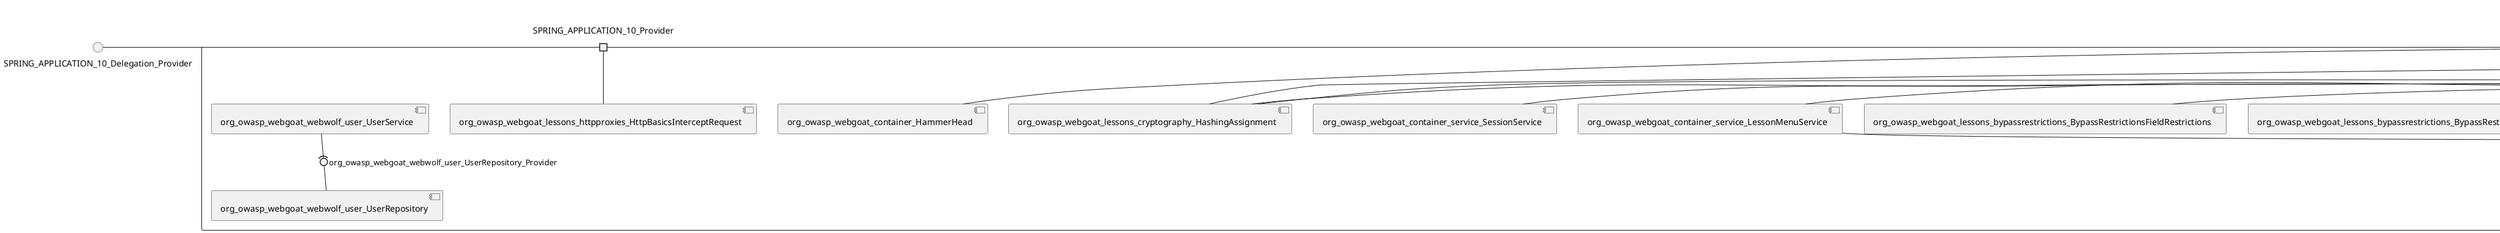 @startuml
skinparam fixCircleLabelOverlapping true
skinparam componentStyle uml2
() SPRING_APPLICATION_10_Delegation_Provider
() SPRING_APPLICATION_11_Delegation_Provider
() SPRING_APPLICATION_2_Delegation_Provider
() SPRING_APPLICATION_3_Delegation_Provider
() SPRING_APPLICATION_4_Delegation_Provider
() SPRING_APPLICATION_5_Delegation_Provider
() SPRING_APPLICATION_6_Delegation_Provider
() SPRING_APPLICATION_7_Delegation_Provider
() SPRING_APPLICATION_8_Delegation_Provider
() SPRING_APPLICATION_9_Delegation_Provider
() SPRING_APPLICATION_BypassRestrictions_FieldRestrictions_POST_Delegation_Provider
() SPRING_APPLICATION_BypassRestrictions_frontendValidation_POST_Delegation_Provider
() SPRING_APPLICATION_ChromeDevTools_dummy_POST_Delegation_Provider
() SPRING_APPLICATION_ChromeDevTools_network_POST_Delegation_Provider
() SPRING_APPLICATION_CrossSiteScriptingStored_stored_xss_POST_Delegation_Provider
() SPRING_APPLICATION_CrossSiteScriptingStored_stored_xss_follow_up_POST_Delegation_Provider
() SPRING_APPLICATION_CrossSiteScripting_attack1_POST_Delegation_Provider
() SPRING_APPLICATION_CrossSiteScripting_attack3_POST_Delegation_Provider
() SPRING_APPLICATION_CrossSiteScripting_attack4_POST_Delegation_Provider
() SPRING_APPLICATION_CrossSiteScripting_attack5a_GET_Delegation_Provider
() SPRING_APPLICATION_CrossSiteScripting_attack6a_POST_Delegation_Provider
() SPRING_APPLICATION_CrossSiteScripting_dom_follow_up_POST_Delegation_Provider
() SPRING_APPLICATION_CrossSiteScripting_phone_home_xss_POST_Delegation_Provider
() SPRING_APPLICATION_CrossSiteScripting_quiz_GET_POST_Delegation_Provider
() SPRING_APPLICATION_Delegation_Provider
() SPRING_APPLICATION_GET_10_Delegation_Provider
() SPRING_APPLICATION_GET_11_Delegation_Provider
() SPRING_APPLICATION_GET_12_Delegation_Provider
() SPRING_APPLICATION_GET_13_Delegation_Provider
() SPRING_APPLICATION_GET_14_Delegation_Provider
() SPRING_APPLICATION_GET_2_Delegation_Provider
() SPRING_APPLICATION_GET_3_Delegation_Provider
() SPRING_APPLICATION_GET_4_Delegation_Provider
() SPRING_APPLICATION_GET_5_Delegation_Provider
() SPRING_APPLICATION_GET_6_Delegation_Provider
() SPRING_APPLICATION_GET_7_Delegation_Provider
() SPRING_APPLICATION_GET_8_Delegation_Provider
() SPRING_APPLICATION_GET_9_Delegation_Provider
() SPRING_APPLICATION_GET_Delegation_Provider
() SPRING_APPLICATION_HtmlTampering_task_POST_Delegation_Provider
() SPRING_APPLICATION_HttpBasics_attack1_POST_Delegation_Provider
() SPRING_APPLICATION_HttpBasics_attack2_POST_Delegation_Provider
() SPRING_APPLICATION_IDOR_diff_attributes_POST_Delegation_Provider
() SPRING_APPLICATION_IDOR_login_POST_Delegation_Provider
() SPRING_APPLICATION_IDOR_profile_alt_path_POST_Delegation_Provider
() SPRING_APPLICATION_InsecureDeserialization_task_POST_Delegation_Provider
() SPRING_APPLICATION_InsecureLogin_Delegation_Provider
() SPRING_APPLICATION_JWT_decode_POST_Delegation_Provider
() SPRING_APPLICATION_JWT_jku_Delegation_Provider
() SPRING_APPLICATION_JWT_kid_Delegation_Provider
() SPRING_APPLICATION_JWT_quiz_GET_POST_Delegation_Provider
() SPRING_APPLICATION_JWT_refresh_Delegation_Provider
() SPRING_APPLICATION_JWT_secret_POST_Delegation_Provider
() SPRING_APPLICATION_JWT_votings_Delegation_Provider
() SPRING_APPLICATION_LogSpoofing_log_bleeding_POST_Delegation_Provider
() SPRING_APPLICATION_LogSpoofing_log_spoofing_POST_Delegation_Provider
() SPRING_APPLICATION_POST_10_Delegation_Provider
() SPRING_APPLICATION_POST_11_Delegation_Provider
() SPRING_APPLICATION_POST_12_Delegation_Provider
() SPRING_APPLICATION_POST_13_Delegation_Provider
() SPRING_APPLICATION_POST_14_Delegation_Provider
() SPRING_APPLICATION_POST_15_Delegation_Provider
() SPRING_APPLICATION_POST_16_Delegation_Provider
() SPRING_APPLICATION_POST_17_Delegation_Provider
() SPRING_APPLICATION_POST_18_Delegation_Provider
() SPRING_APPLICATION_POST_2_Delegation_Provider
() SPRING_APPLICATION_POST_3_Delegation_Provider
() SPRING_APPLICATION_POST_4_Delegation_Provider
() SPRING_APPLICATION_POST_5_Delegation_Provider
() SPRING_APPLICATION_POST_6_Delegation_Provider
() SPRING_APPLICATION_POST_7_Delegation_Provider
() SPRING_APPLICATION_POST_8_Delegation_Provider
() SPRING_APPLICATION_POST_9_Delegation_Provider
() SPRING_APPLICATION_POST_Delegation_Provider
() SPRING_APPLICATION_PUT_Delegation_Provider
() SPRING_APPLICATION_PasswordReset_ForgotPassword_create_password_reset_link_POST_Delegation_Provider
() SPRING_APPLICATION_PasswordReset_SecurityQuestions_POST_Delegation_Provider
() SPRING_APPLICATION_PasswordReset_reset_Delegation_Provider
() SPRING_APPLICATION_PasswordReset_simple_mail_reset_POST_Delegation_Provider
() SPRING_APPLICATION_PathTraversal_profile_picture_GET_Delegation_Provider
() SPRING_APPLICATION_PathTraversal_profile_picture_fix_GET_Delegation_Provider
() SPRING_APPLICATION_PathTraversal_profile_upload_POST_Delegation_Provider
() SPRING_APPLICATION_PathTraversal_profile_upload_fix_POST_Delegation_Provider
() SPRING_APPLICATION_PathTraversal_profile_upload_remove_user_input_POST_Delegation_Provider
() SPRING_APPLICATION_PathTraversal_random_POST_Delegation_Provider
() SPRING_APPLICATION_PathTraversal_random_picture_GET_Delegation_Provider
() SPRING_APPLICATION_PathTraversal_zip_slip_Delegation_Provider
() SPRING_APPLICATION_SSRF_task1_POST_Delegation_Provider
() SPRING_APPLICATION_SSRF_task2_POST_Delegation_Provider
() SPRING_APPLICATION_SecurePasswords_assignment_POST_Delegation_Provider
() SPRING_APPLICATION_SqlInjectionAdvanced_attack6a_POST_Delegation_Provider
() SPRING_APPLICATION_SqlInjectionAdvanced_attack6b_POST_Delegation_Provider
() SPRING_APPLICATION_SqlInjectionAdvanced_challenge_Login_POST_Delegation_Provider
() SPRING_APPLICATION_SqlInjectionAdvanced_challenge_PUT_Delegation_Provider
() SPRING_APPLICATION_SqlInjectionAdvanced_quiz_GET_POST_Delegation_Provider
() SPRING_APPLICATION_SqlInjectionMitigations_attack10a_POST_Delegation_Provider
() SPRING_APPLICATION_SqlInjectionMitigations_attack10b_POST_Delegation_Provider
() SPRING_APPLICATION_SqlInjectionMitigations_attack12a_POST_Delegation_Provider
() SPRING_APPLICATION_SqlInjectionMitigations_servers_GET_Delegation_Provider
() SPRING_APPLICATION_SqlInjection_assignment5a_POST_Delegation_Provider
() SPRING_APPLICATION_SqlInjection_assignment5b_POST_Delegation_Provider
() SPRING_APPLICATION_SqlInjection_attack10_POST_Delegation_Provider
() SPRING_APPLICATION_SqlInjection_attack2_POST_Delegation_Provider
() SPRING_APPLICATION_SqlInjection_attack3_POST_Delegation_Provider
() SPRING_APPLICATION_SqlInjection_attack4_POST_Delegation_Provider
() SPRING_APPLICATION_SqlInjection_attack5_POST_Delegation_Provider
() SPRING_APPLICATION_SqlInjection_attack8_POST_Delegation_Provider
() SPRING_APPLICATION_SqlInjection_attack9_POST_Delegation_Provider
() SPRING_APPLICATION_SqlOnlyInputValidationOnKeywords_attack_POST_Delegation_Provider
() SPRING_APPLICATION_SqlOnlyInputValidation_attack_POST_Delegation_Provider
() SPRING_APPLICATION_VulnerableComponents_attack1_POST_Delegation_Provider
() SPRING_APPLICATION_WebWolf_GET_Delegation_Provider
() SPRING_APPLICATION_WebWolf_landing_Delegation_Provider
() SPRING_APPLICATION_WebWolf_mail_Delegation_Provider
() SPRING_APPLICATION_challenge_1_POST_Delegation_Provider
() SPRING_APPLICATION_challenge_5_POST_Delegation_Provider
() SPRING_APPLICATION_challenge_7_Delegation_Provider
() SPRING_APPLICATION_challenge_8_Delegation_Provider
() SPRING_APPLICATION_challenge_logo_Delegation_Provider
() SPRING_APPLICATION_cia_quiz_GET_POST_Delegation_Provider
() SPRING_APPLICATION_clientSideFiltering_attack1_POST_Delegation_Provider
() SPRING_APPLICATION_clientSideFiltering_challenge_store_coupons_GET_Delegation_Provider
() SPRING_APPLICATION_clientSideFiltering_getItForFree_POST_Delegation_Provider
() SPRING_APPLICATION_clientSideFiltering_salaries_GET_Delegation_Provider
() SPRING_APPLICATION_crypto_encoding_basic_auth_POST_Delegation_Provider
() SPRING_APPLICATION_crypto_encoding_xor_POST_Delegation_Provider
() SPRING_APPLICATION_crypto_hashing_POST_Delegation_Provider
() SPRING_APPLICATION_crypto_secure_defaults_POST_Delegation_Provider
() SPRING_APPLICATION_crypto_signing_verify_POST_Delegation_Provider
() SPRING_APPLICATION_csrf_feedback_message_POST_Delegation_Provider
() SPRING_APPLICATION_csrf_review_POST_Delegation_Provider
() SPRING_APPLICATION_files_GET_Delegation_Provider
() SPRING_APPLICATION_fileupload_POST_Delegation_Provider
() SPRING_APPLICATION_jwt_Delegation_Provider
() SPRING_APPLICATION_landing_Delegation_Provider
() SPRING_APPLICATION_lesson_template_Delegation_Provider
() SPRING_APPLICATION_login_oauth_mvc_GET_Delegation_Provider
() SPRING_APPLICATION_mail_DELETE_GET_POST_Delegation_Provider
() SPRING_APPLICATION_register_mvc_POST_Delegation_Provider
() SPRING_APPLICATION_registration_GET_Delegation_Provider
() SPRING_APPLICATION_requests_GET_Delegation_Provider
() SPRING_APPLICATION_scoreboard_data_GET_Delegation_Provider
() SPRING_APPLICATION_server_directory_GET_Delegation_Provider
() SPRING_APPLICATION_service_debug_labels_mvc_Delegation_Provider
() SPRING_APPLICATION_service_lessonoverview_mvc_GET_Delegation_Provider
() SPRING_APPLICATION_xxe_comments_GET_Delegation_Provider
rectangle System {
[org_owasp_webgoat_container_HammerHead] [[webgoat-webgoat.repository#_Jfi4UtxWEe-5u4FQ7H91Ow]]
[org_owasp_webgoat_container_WebWolfRedirect] [[webgoat-webgoat.repository#_Jfi4UtxWEe-5u4FQ7H91Ow]]
[org_owasp_webgoat_container_controller_StartLesson] [[webgoat-webgoat.repository#_Jfi4UtxWEe-5u4FQ7H91Ow]]
[org_owasp_webgoat_container_controller_Welcome] [[webgoat-webgoat.repository#_Jfi4UtxWEe-5u4FQ7H91Ow]]
[org_owasp_webgoat_container_i18n_PluginMessages_Provider] [[webgoat-webgoat.repository#_Jfi4UtxWEe-5u4FQ7H91Ow]]
[org_owasp_webgoat_container_report_ReportCardController] [[webgoat-webgoat.repository#_Jfi4UtxWEe-5u4FQ7H91Ow]]
[org_owasp_webgoat_container_service_EnvironmentService] [[webgoat-webgoat.repository#_Jfi4UtxWEe-5u4FQ7H91Ow]]
[org_owasp_webgoat_container_service_HintService] [[webgoat-webgoat.repository#_Jfi4UtxWEe-5u4FQ7H91Ow]]
[org_owasp_webgoat_container_service_LabelDebugService] [[webgoat-webgoat.repository#_Jfi4UtxWEe-5u4FQ7H91Ow]]
[org_owasp_webgoat_container_service_LabelService] [[webgoat-webgoat.repository#_Jfi4UtxWEe-5u4FQ7H91Ow]]
[org_owasp_webgoat_container_service_LessonInfoService] [[webgoat-webgoat.repository#_Jfi4UtxWEe-5u4FQ7H91Ow]]
[org_owasp_webgoat_container_service_LessonMenuService] [[webgoat-webgoat.repository#_Jfi4UtxWEe-5u4FQ7H91Ow]]
[org_owasp_webgoat_container_service_LessonProgressService] [[webgoat-webgoat.repository#_Jfi4UtxWEe-5u4FQ7H91Ow]]
[org_owasp_webgoat_container_service_RestartLessonService] [[webgoat-webgoat.repository#_Jfi4UtxWEe-5u4FQ7H91Ow]]
[org_owasp_webgoat_container_service_SessionService] [[webgoat-webgoat.repository#_Jfi4UtxWEe-5u4FQ7H91Ow]]
[org_owasp_webgoat_container_session_LessonSession_Provider] [[webgoat-webgoat.repository#_Jfi4UtxWEe-5u4FQ7H91Ow]]
[org_owasp_webgoat_container_users_RegistrationController] [[webgoat-webgoat.repository#_Jfi4UtxWEe-5u4FQ7H91Ow]]
[org_owasp_webgoat_container_users_Scoreboard] [[webgoat-webgoat.repository#_Jfi4UtxWEe-5u4FQ7H91Ow]]
[org_owasp_webgoat_container_users_UserProgressRepository] [[webgoat-webgoat.repository#_Jfi4UtxWEe-5u4FQ7H91Ow]]
[org_owasp_webgoat_container_users_UserRepository] [[webgoat-webgoat.repository#_Jfi4UtxWEe-5u4FQ7H91Ow]]
[org_owasp_webgoat_container_users_UserService] [[webgoat-webgoat.repository#_Jfi4UtxWEe-5u4FQ7H91Ow]]
[org_owasp_webgoat_lessons_authbypass_VerifyAccount] [[webgoat-webgoat.repository#_Jfi4UtxWEe-5u4FQ7H91Ow]]
[org_owasp_webgoat_lessons_bypassrestrictions_BypassRestrictionsFieldRestrictions] [[webgoat-webgoat.repository#_Jfi4UtxWEe-5u4FQ7H91Ow]]
[org_owasp_webgoat_lessons_bypassrestrictions_BypassRestrictionsFrontendValidation] [[webgoat-webgoat.repository#_Jfi4UtxWEe-5u4FQ7H91Ow]]
[org_owasp_webgoat_lessons_challenges_FlagController] [[webgoat-webgoat.repository#_Jfi4UtxWEe-5u4FQ7H91Ow]]
[org_owasp_webgoat_lessons_challenges_challenge1_Assignment1] [[webgoat-webgoat.repository#_Jfi4UtxWEe-5u4FQ7H91Ow]]
[org_owasp_webgoat_lessons_challenges_challenge1_ImageServlet] [[webgoat-webgoat.repository#_Jfi4UtxWEe-5u4FQ7H91Ow]]
[org_owasp_webgoat_lessons_challenges_challenge5_Assignment5] [[webgoat-webgoat.repository#_Jfi4UtxWEe-5u4FQ7H91Ow]]
[org_owasp_webgoat_lessons_challenges_challenge7_Assignment7] [[webgoat-webgoat.repository#_Jfi4UtxWEe-5u4FQ7H91Ow]]
[org_owasp_webgoat_lessons_challenges_challenge8_Assignment8] [[webgoat-webgoat.repository#_Jfi4UtxWEe-5u4FQ7H91Ow]]
[org_owasp_webgoat_lessons_chromedevtools_NetworkDummy] [[webgoat-webgoat.repository#_Jfi4UtxWEe-5u4FQ7H91Ow]]
[org_owasp_webgoat_lessons_chromedevtools_NetworkLesson] [[webgoat-webgoat.repository#_Jfi4UtxWEe-5u4FQ7H91Ow]]
[org_owasp_webgoat_lessons_cia_CIAQuiz] [[webgoat-webgoat.repository#_Jfi4UtxWEe-5u4FQ7H91Ow]]
[org_owasp_webgoat_lessons_clientsidefiltering_ClientSideFilteringAssignment] [[webgoat-webgoat.repository#_Jfi4UtxWEe-5u4FQ7H91Ow]]
[org_owasp_webgoat_lessons_clientsidefiltering_ClientSideFilteringFreeAssignment] [[webgoat-webgoat.repository#_Jfi4UtxWEe-5u4FQ7H91Ow]]
[org_owasp_webgoat_lessons_clientsidefiltering_Salaries] [[webgoat-webgoat.repository#_Jfi4UtxWEe-5u4FQ7H91Ow]]
[org_owasp_webgoat_lessons_clientsidefiltering_ShopEndpoint] [[webgoat-webgoat.repository#_Jfi4UtxWEe-5u4FQ7H91Ow]]
[org_owasp_webgoat_lessons_cryptography_EncodingAssignment] [[webgoat-webgoat.repository#_Jfi4UtxWEe-5u4FQ7H91Ow]]
[org_owasp_webgoat_lessons_cryptography_HashingAssignment] [[webgoat-webgoat.repository#_Jfi4UtxWEe-5u4FQ7H91Ow]]
[org_owasp_webgoat_lessons_cryptography_SecureDefaultsAssignment] [[webgoat-webgoat.repository#_Jfi4UtxWEe-5u4FQ7H91Ow]]
[org_owasp_webgoat_lessons_cryptography_SigningAssignment] [[webgoat-webgoat.repository#_Jfi4UtxWEe-5u4FQ7H91Ow]]
[org_owasp_webgoat_lessons_cryptography_XOREncodingAssignment] [[webgoat-webgoat.repository#_Jfi4UtxWEe-5u4FQ7H91Ow]]
[org_owasp_webgoat_lessons_csrf_CSRFConfirmFlag1] [[webgoat-webgoat.repository#_Jfi4UtxWEe-5u4FQ7H91Ow]]
[org_owasp_webgoat_lessons_csrf_CSRFFeedback] [[webgoat-webgoat.repository#_Jfi4UtxWEe-5u4FQ7H91Ow]]
[org_owasp_webgoat_lessons_csrf_CSRFGetFlag] [[webgoat-webgoat.repository#_Jfi4UtxWEe-5u4FQ7H91Ow]]
[org_owasp_webgoat_lessons_csrf_CSRFLogin] [[webgoat-webgoat.repository#_Jfi4UtxWEe-5u4FQ7H91Ow]]
[org_owasp_webgoat_lessons_csrf_ForgedReviews] [[webgoat-webgoat.repository#_Jfi4UtxWEe-5u4FQ7H91Ow]]
[org_owasp_webgoat_lessons_deserialization_InsecureDeserializationTask] [[webgoat-webgoat.repository#_Jfi4UtxWEe-5u4FQ7H91Ow]]
[org_owasp_webgoat_lessons_hijacksession_HijackSessionAssignment] [[webgoat-webgoat.repository#_Jfi4UtxWEe-5u4FQ7H91Ow]]
[org_owasp_webgoat_lessons_htmltampering_HtmlTamperingTask] [[webgoat-webgoat.repository#_Jfi4UtxWEe-5u4FQ7H91Ow]]
[org_owasp_webgoat_lessons_httpbasics_HttpBasicsLesson] [[webgoat-webgoat.repository#_Jfi4UtxWEe-5u4FQ7H91Ow]]
[org_owasp_webgoat_lessons_httpbasics_HttpBasicsQuiz] [[webgoat-webgoat.repository#_Jfi4UtxWEe-5u4FQ7H91Ow]]
[org_owasp_webgoat_lessons_httpproxies_HttpBasicsInterceptRequest] [[webgoat-webgoat.repository#_Jfi4UtxWEe-5u4FQ7H91Ow]]
[org_owasp_webgoat_lessons_idor_IDORDiffAttributes] [[webgoat-webgoat.repository#_Jfi4UtxWEe-5u4FQ7H91Ow]]
[org_owasp_webgoat_lessons_idor_IDOREditOtherProfile] [[webgoat-webgoat.repository#_Jfi4UtxWEe-5u4FQ7H91Ow]]
[org_owasp_webgoat_lessons_idor_IDORLogin] [[webgoat-webgoat.repository#_Jfi4UtxWEe-5u4FQ7H91Ow]]
[org_owasp_webgoat_lessons_idor_IDORViewOtherProfile] [[webgoat-webgoat.repository#_Jfi4UtxWEe-5u4FQ7H91Ow]]
[org_owasp_webgoat_lessons_idor_IDORViewOwnProfile] [[webgoat-webgoat.repository#_Jfi4UtxWEe-5u4FQ7H91Ow]]
[org_owasp_webgoat_lessons_idor_IDORViewOwnProfileAltUrl] [[webgoat-webgoat.repository#_Jfi4UtxWEe-5u4FQ7H91Ow]]
[org_owasp_webgoat_lessons_insecurelogin_InsecureLoginTask] [[webgoat-webgoat.repository#_Jfi4UtxWEe-5u4FQ7H91Ow]]
[org_owasp_webgoat_lessons_jwt_JWTDecodeEndpoint] [[webgoat-webgoat.repository#_Jfi4UtxWEe-5u4FQ7H91Ow]]
[org_owasp_webgoat_lessons_jwt_JWTQuiz] [[webgoat-webgoat.repository#_Jfi4UtxWEe-5u4FQ7H91Ow]]
[org_owasp_webgoat_lessons_jwt_JWTRefreshEndpoint] [[webgoat-webgoat.repository#_Jfi4UtxWEe-5u4FQ7H91Ow]]
[org_owasp_webgoat_lessons_jwt_JWTSecretKeyEndpoint] [[webgoat-webgoat.repository#_Jfi4UtxWEe-5u4FQ7H91Ow]]
[org_owasp_webgoat_lessons_jwt_JWTVotesEndpoint] [[webgoat-webgoat.repository#_Jfi4UtxWEe-5u4FQ7H91Ow]]
[org_owasp_webgoat_lessons_jwt_claimmisuse_JWTHeaderJKUEndpoint] [[webgoat-webgoat.repository#_Jfi4UtxWEe-5u4FQ7H91Ow]]
[org_owasp_webgoat_lessons_jwt_claimmisuse_JWTHeaderKIDEndpoint] [[webgoat-webgoat.repository#_Jfi4UtxWEe-5u4FQ7H91Ow]]
[org_owasp_webgoat_lessons_lessontemplate_SampleAttack] [[webgoat-webgoat.repository#_Jfi4UtxWEe-5u4FQ7H91Ow]]
[org_owasp_webgoat_lessons_logging_LogBleedingTask] [[webgoat-webgoat.repository#_Jfi4UtxWEe-5u4FQ7H91Ow]]
[org_owasp_webgoat_lessons_logging_LogSpoofingTask] [[webgoat-webgoat.repository#_Jfi4UtxWEe-5u4FQ7H91Ow]]
[org_owasp_webgoat_lessons_missingac_MissingFunctionACHiddenMenus] [[webgoat-webgoat.repository#_Jfi4UtxWEe-5u4FQ7H91Ow]]
[org_owasp_webgoat_lessons_missingac_MissingFunctionACUsers] [[webgoat-webgoat.repository#_Jfi4UtxWEe-5u4FQ7H91Ow]]
[org_owasp_webgoat_lessons_missingac_MissingFunctionACYourHash] [[webgoat-webgoat.repository#_Jfi4UtxWEe-5u4FQ7H91Ow]]
[org_owasp_webgoat_lessons_missingac_MissingFunctionACYourHashAdmin] [[webgoat-webgoat.repository#_Jfi4UtxWEe-5u4FQ7H91Ow]]
[org_owasp_webgoat_lessons_passwordreset_QuestionsAssignment] [[webgoat-webgoat.repository#_Jfi4UtxWEe-5u4FQ7H91Ow]]
[org_owasp_webgoat_lessons_passwordreset_ResetLinkAssignment] [[webgoat-webgoat.repository#_Jfi4UtxWEe-5u4FQ7H91Ow]]
[org_owasp_webgoat_lessons_passwordreset_ResetLinkAssignmentForgotPassword] [[webgoat-webgoat.repository#_Jfi4UtxWEe-5u4FQ7H91Ow]]
[org_owasp_webgoat_lessons_passwordreset_SecurityQuestionAssignment] [[webgoat-webgoat.repository#_Jfi4UtxWEe-5u4FQ7H91Ow]]
[org_owasp_webgoat_lessons_passwordreset_SimpleMailAssignment] [[webgoat-webgoat.repository#_Jfi4UtxWEe-5u4FQ7H91Ow]]
[org_owasp_webgoat_lessons_pathtraversal_ProfileUpload] [[webgoat-webgoat.repository#_Jfi4UtxWEe-5u4FQ7H91Ow]]
[org_owasp_webgoat_lessons_pathtraversal_ProfileUploadFix] [[webgoat-webgoat.repository#_Jfi4UtxWEe-5u4FQ7H91Ow]]
[org_owasp_webgoat_lessons_pathtraversal_ProfileUploadRemoveUserInput] [[webgoat-webgoat.repository#_Jfi4UtxWEe-5u4FQ7H91Ow]]
[org_owasp_webgoat_lessons_pathtraversal_ProfileUploadRetrieval] [[webgoat-webgoat.repository#_Jfi4UtxWEe-5u4FQ7H91Ow]]
[org_owasp_webgoat_lessons_pathtraversal_ProfileZipSlip] [[webgoat-webgoat.repository#_Jfi4UtxWEe-5u4FQ7H91Ow]]
[org_owasp_webgoat_lessons_securepasswords_SecurePasswordsAssignment] [[webgoat-webgoat.repository#_Jfi4UtxWEe-5u4FQ7H91Ow]]
[org_owasp_webgoat_lessons_spoofcookie_SpoofCookieAssignment] [[webgoat-webgoat.repository#_Jfi4UtxWEe-5u4FQ7H91Ow]]
[org_owasp_webgoat_lessons_sqlinjection_advanced_SqlInjectionChallenge] [[webgoat-webgoat.repository#_Jfi4UtxWEe-5u4FQ7H91Ow]]
[org_owasp_webgoat_lessons_sqlinjection_advanced_SqlInjectionChallengeLogin] [[webgoat-webgoat.repository#_Jfi4UtxWEe-5u4FQ7H91Ow]]
[org_owasp_webgoat_lessons_sqlinjection_advanced_SqlInjectionLesson6a] [[webgoat-webgoat.repository#_Jfi4UtxWEe-5u4FQ7H91Ow]]
[org_owasp_webgoat_lessons_sqlinjection_advanced_SqlInjectionLesson6b] [[webgoat-webgoat.repository#_Jfi4UtxWEe-5u4FQ7H91Ow]]
[org_owasp_webgoat_lessons_sqlinjection_advanced_SqlInjectionQuiz] [[webgoat-webgoat.repository#_Jfi4UtxWEe-5u4FQ7H91Ow]]
[org_owasp_webgoat_lessons_sqlinjection_introduction_SqlInjectionLesson10] [[webgoat-webgoat.repository#_Jfi4UtxWEe-5u4FQ7H91Ow]]
[org_owasp_webgoat_lessons_sqlinjection_introduction_SqlInjectionLesson2] [[webgoat-webgoat.repository#_Jfi4UtxWEe-5u4FQ7H91Ow]]
[org_owasp_webgoat_lessons_sqlinjection_introduction_SqlInjectionLesson3] [[webgoat-webgoat.repository#_Jfi4UtxWEe-5u4FQ7H91Ow]]
[org_owasp_webgoat_lessons_sqlinjection_introduction_SqlInjectionLesson4] [[webgoat-webgoat.repository#_Jfi4UtxWEe-5u4FQ7H91Ow]]
[org_owasp_webgoat_lessons_sqlinjection_introduction_SqlInjectionLesson5] [[webgoat-webgoat.repository#_Jfi4UtxWEe-5u4FQ7H91Ow]]
[org_owasp_webgoat_lessons_sqlinjection_introduction_SqlInjectionLesson5a] [[webgoat-webgoat.repository#_Jfi4UtxWEe-5u4FQ7H91Ow]]
[org_owasp_webgoat_lessons_sqlinjection_introduction_SqlInjectionLesson5b] [[webgoat-webgoat.repository#_Jfi4UtxWEe-5u4FQ7H91Ow]]
[org_owasp_webgoat_lessons_sqlinjection_introduction_SqlInjectionLesson8] [[webgoat-webgoat.repository#_Jfi4UtxWEe-5u4FQ7H91Ow]]
[org_owasp_webgoat_lessons_sqlinjection_introduction_SqlInjectionLesson9] [[webgoat-webgoat.repository#_Jfi4UtxWEe-5u4FQ7H91Ow]]
[org_owasp_webgoat_lessons_sqlinjection_mitigation_Servers] [[webgoat-webgoat.repository#_Jfi4UtxWEe-5u4FQ7H91Ow]]
[org_owasp_webgoat_lessons_sqlinjection_mitigation_SqlInjectionLesson10a] [[webgoat-webgoat.repository#_Jfi4UtxWEe-5u4FQ7H91Ow]]
[org_owasp_webgoat_lessons_sqlinjection_mitigation_SqlInjectionLesson10b] [[webgoat-webgoat.repository#_Jfi4UtxWEe-5u4FQ7H91Ow]]
[org_owasp_webgoat_lessons_sqlinjection_mitigation_SqlInjectionLesson13] [[webgoat-webgoat.repository#_Jfi4UtxWEe-5u4FQ7H91Ow]]
[org_owasp_webgoat_lessons_sqlinjection_mitigation_SqlOnlyInputValidation] [[webgoat-webgoat.repository#_Jfi4UtxWEe-5u4FQ7H91Ow]]
[org_owasp_webgoat_lessons_sqlinjection_mitigation_SqlOnlyInputValidationOnKeywords] [[webgoat-webgoat.repository#_Jfi4UtxWEe-5u4FQ7H91Ow]]
[org_owasp_webgoat_lessons_ssrf_SSRFTask1] [[webgoat-webgoat.repository#_Jfi4UtxWEe-5u4FQ7H91Ow]]
[org_owasp_webgoat_lessons_ssrf_SSRFTask2] [[webgoat-webgoat.repository#_Jfi4UtxWEe-5u4FQ7H91Ow]]
[org_owasp_webgoat_lessons_vulnerablecomponents_VulnerableComponentsLesson] [[webgoat-webgoat.repository#_Jfi4UtxWEe-5u4FQ7H91Ow]]
[org_owasp_webgoat_lessons_webwolfintroduction_LandingAssignment] [[webgoat-webgoat.repository#_Jfi4UtxWEe-5u4FQ7H91Ow]]
[org_owasp_webgoat_lessons_webwolfintroduction_MailAssignment] [[webgoat-webgoat.repository#_Jfi4UtxWEe-5u4FQ7H91Ow]]
[org_owasp_webgoat_lessons_xss_CrossSiteScriptingLesson1] [[webgoat-webgoat.repository#_Jfi4UtxWEe-5u4FQ7H91Ow]]
[org_owasp_webgoat_lessons_xss_CrossSiteScriptingLesson5a] [[webgoat-webgoat.repository#_Jfi4UtxWEe-5u4FQ7H91Ow]]
[org_owasp_webgoat_lessons_xss_CrossSiteScriptingLesson6a] [[webgoat-webgoat.repository#_Jfi4UtxWEe-5u4FQ7H91Ow]]
[org_owasp_webgoat_lessons_xss_CrossSiteScriptingQuiz] [[webgoat-webgoat.repository#_Jfi4UtxWEe-5u4FQ7H91Ow]]
[org_owasp_webgoat_lessons_xss_DOMCrossSiteScripting] [[webgoat-webgoat.repository#_Jfi4UtxWEe-5u4FQ7H91Ow]]
[org_owasp_webgoat_lessons_xss_DOMCrossSiteScriptingVerifier] [[webgoat-webgoat.repository#_Jfi4UtxWEe-5u4FQ7H91Ow]]
[org_owasp_webgoat_lessons_xss_mitigation_CrossSiteScriptingLesson3] [[webgoat-webgoat.repository#_Jfi4UtxWEe-5u4FQ7H91Ow]]
[org_owasp_webgoat_lessons_xss_mitigation_CrossSiteScriptingLesson4] [[webgoat-webgoat.repository#_Jfi4UtxWEe-5u4FQ7H91Ow]]
[org_owasp_webgoat_lessons_xss_stored_StoredCrossSiteScriptingVerifier] [[webgoat-webgoat.repository#_Jfi4UtxWEe-5u4FQ7H91Ow]]
[org_owasp_webgoat_lessons_xss_stored_StoredXssComments] [[webgoat-webgoat.repository#_Jfi4UtxWEe-5u4FQ7H91Ow]]
[org_owasp_webgoat_lessons_xxe_BlindSendFileAssignment] [[webgoat-webgoat.repository#_Jfi4UtxWEe-5u4FQ7H91Ow]]
[org_owasp_webgoat_lessons_xxe_CommentsEndpoint] [[webgoat-webgoat.repository#_Jfi4UtxWEe-5u4FQ7H91Ow]]
[org_owasp_webgoat_lessons_xxe_ContentTypeAssignment] [[webgoat-webgoat.repository#_Jfi4UtxWEe-5u4FQ7H91Ow]]
[org_owasp_webgoat_lessons_xxe_SimpleXXE] [[webgoat-webgoat.repository#_Jfi4UtxWEe-5u4FQ7H91Ow]]
[org_owasp_webgoat_webwolf_FileServer] [[webgoat-webgoat.repository#_Jfi4UtxWEe-5u4FQ7H91Ow]]
[org_owasp_webgoat_webwolf_jwt_JWTController] [[webgoat-webgoat.repository#_Jfi4UtxWEe-5u4FQ7H91Ow]]
[org_owasp_webgoat_webwolf_mailbox_MailboxController] [[webgoat-webgoat.repository#_Jfi4UtxWEe-5u4FQ7H91Ow]]
[org_owasp_webgoat_webwolf_mailbox_MailboxRepository] [[webgoat-webgoat.repository#_Jfi4UtxWEe-5u4FQ7H91Ow]]
[org_owasp_webgoat_webwolf_requests_LandingPage] [[webgoat-webgoat.repository#_Jfi4UtxWEe-5u4FQ7H91Ow]]
[org_owasp_webgoat_webwolf_requests_Requests] [[webgoat-webgoat.repository#_Jfi4UtxWEe-5u4FQ7H91Ow]]
[org_owasp_webgoat_webwolf_user_UserRepository] [[webgoat-webgoat.repository#_Jfi4UtxWEe-5u4FQ7H91Ow]]
[org_owasp_webgoat_webwolf_user_UserService] [[webgoat-webgoat.repository#_Jfi4UtxWEe-5u4FQ7H91Ow]]
port SPRING_APPLICATION_10_Provider
SPRING_APPLICATION_10_Delegation_Provider - SPRING_APPLICATION_10_Provider
SPRING_APPLICATION_10_Provider - [org_owasp_webgoat_lessons_httpproxies_HttpBasicsInterceptRequest]
port SPRING_APPLICATION_11_Provider
SPRING_APPLICATION_11_Delegation_Provider - SPRING_APPLICATION_11_Provider
SPRING_APPLICATION_11_Provider - [org_owasp_webgoat_container_HammerHead]
port SPRING_APPLICATION_2_Provider
SPRING_APPLICATION_2_Delegation_Provider - SPRING_APPLICATION_2_Provider
SPRING_APPLICATION_2_Provider - [org_owasp_webgoat_lessons_cryptography_HashingAssignment]
port SPRING_APPLICATION_3_Provider
SPRING_APPLICATION_3_Delegation_Provider - SPRING_APPLICATION_3_Provider
SPRING_APPLICATION_3_Provider - [org_owasp_webgoat_lessons_cryptography_HashingAssignment]
port SPRING_APPLICATION_4_Provider
SPRING_APPLICATION_4_Delegation_Provider - SPRING_APPLICATION_4_Provider
SPRING_APPLICATION_4_Provider - [org_owasp_webgoat_container_service_SessionService]
port SPRING_APPLICATION_5_Provider
SPRING_APPLICATION_5_Delegation_Provider - SPRING_APPLICATION_5_Provider
SPRING_APPLICATION_5_Provider - [org_owasp_webgoat_lessons_cryptography_SigningAssignment]
port SPRING_APPLICATION_6_Provider
SPRING_APPLICATION_6_Delegation_Provider - SPRING_APPLICATION_6_Provider
SPRING_APPLICATION_6_Provider - [org_owasp_webgoat_lessons_jwt_JWTSecretKeyEndpoint]
port SPRING_APPLICATION_7_Provider
SPRING_APPLICATION_7_Delegation_Provider - SPRING_APPLICATION_7_Provider
SPRING_APPLICATION_7_Provider - [org_owasp_webgoat_container_service_LessonMenuService]
port SPRING_APPLICATION_8_Provider
SPRING_APPLICATION_8_Delegation_Provider - SPRING_APPLICATION_8_Provider
SPRING_APPLICATION_8_Provider - [org_owasp_webgoat_container_service_LabelDebugService]
port SPRING_APPLICATION_9_Provider
SPRING_APPLICATION_9_Delegation_Provider - SPRING_APPLICATION_9_Provider
SPRING_APPLICATION_9_Provider - [org_owasp_webgoat_webwolf_FileServer]
port SPRING_APPLICATION_BypassRestrictions_FieldRestrictions_POST_Provider
SPRING_APPLICATION_BypassRestrictions_FieldRestrictions_POST_Delegation_Provider - SPRING_APPLICATION_BypassRestrictions_FieldRestrictions_POST_Provider
SPRING_APPLICATION_BypassRestrictions_FieldRestrictions_POST_Provider - [org_owasp_webgoat_lessons_bypassrestrictions_BypassRestrictionsFieldRestrictions]
port SPRING_APPLICATION_BypassRestrictions_frontendValidation_POST_Provider
SPRING_APPLICATION_BypassRestrictions_frontendValidation_POST_Delegation_Provider - SPRING_APPLICATION_BypassRestrictions_frontendValidation_POST_Provider
SPRING_APPLICATION_BypassRestrictions_frontendValidation_POST_Provider - [org_owasp_webgoat_lessons_bypassrestrictions_BypassRestrictionsFrontendValidation]
port SPRING_APPLICATION_ChromeDevTools_dummy_POST_Provider
SPRING_APPLICATION_ChromeDevTools_dummy_POST_Delegation_Provider - SPRING_APPLICATION_ChromeDevTools_dummy_POST_Provider
SPRING_APPLICATION_ChromeDevTools_dummy_POST_Provider - [org_owasp_webgoat_lessons_chromedevtools_NetworkDummy]
port SPRING_APPLICATION_ChromeDevTools_network_POST_Provider
SPRING_APPLICATION_ChromeDevTools_network_POST_Delegation_Provider - SPRING_APPLICATION_ChromeDevTools_network_POST_Provider
SPRING_APPLICATION_ChromeDevTools_network_POST_Provider - [org_owasp_webgoat_lessons_chromedevtools_NetworkLesson]
port SPRING_APPLICATION_CrossSiteScriptingStored_stored_xss_POST_Provider
SPRING_APPLICATION_CrossSiteScriptingStored_stored_xss_POST_Delegation_Provider - SPRING_APPLICATION_CrossSiteScriptingStored_stored_xss_POST_Provider
SPRING_APPLICATION_CrossSiteScriptingStored_stored_xss_POST_Provider - [org_owasp_webgoat_lessons_xss_stored_StoredXssComments]
port SPRING_APPLICATION_CrossSiteScriptingStored_stored_xss_follow_up_POST_Provider
SPRING_APPLICATION_CrossSiteScriptingStored_stored_xss_follow_up_POST_Delegation_Provider - SPRING_APPLICATION_CrossSiteScriptingStored_stored_xss_follow_up_POST_Provider
SPRING_APPLICATION_CrossSiteScriptingStored_stored_xss_follow_up_POST_Provider - [org_owasp_webgoat_lessons_xss_stored_StoredCrossSiteScriptingVerifier]
port SPRING_APPLICATION_CrossSiteScripting_attack1_POST_Provider
SPRING_APPLICATION_CrossSiteScripting_attack1_POST_Delegation_Provider - SPRING_APPLICATION_CrossSiteScripting_attack1_POST_Provider
SPRING_APPLICATION_CrossSiteScripting_attack1_POST_Provider - [org_owasp_webgoat_lessons_xss_CrossSiteScriptingLesson1]
port SPRING_APPLICATION_CrossSiteScripting_attack3_POST_Provider
SPRING_APPLICATION_CrossSiteScripting_attack3_POST_Delegation_Provider - SPRING_APPLICATION_CrossSiteScripting_attack3_POST_Provider
SPRING_APPLICATION_CrossSiteScripting_attack3_POST_Provider - [org_owasp_webgoat_lessons_xss_mitigation_CrossSiteScriptingLesson3]
port SPRING_APPLICATION_CrossSiteScripting_attack4_POST_Provider
SPRING_APPLICATION_CrossSiteScripting_attack4_POST_Delegation_Provider - SPRING_APPLICATION_CrossSiteScripting_attack4_POST_Provider
SPRING_APPLICATION_CrossSiteScripting_attack4_POST_Provider - [org_owasp_webgoat_lessons_xss_mitigation_CrossSiteScriptingLesson4]
port SPRING_APPLICATION_CrossSiteScripting_attack5a_GET_Provider
SPRING_APPLICATION_CrossSiteScripting_attack5a_GET_Delegation_Provider - SPRING_APPLICATION_CrossSiteScripting_attack5a_GET_Provider
SPRING_APPLICATION_CrossSiteScripting_attack5a_GET_Provider - [org_owasp_webgoat_lessons_xss_CrossSiteScriptingLesson5a]
port SPRING_APPLICATION_CrossSiteScripting_attack6a_POST_Provider
SPRING_APPLICATION_CrossSiteScripting_attack6a_POST_Delegation_Provider - SPRING_APPLICATION_CrossSiteScripting_attack6a_POST_Provider
SPRING_APPLICATION_CrossSiteScripting_attack6a_POST_Provider - [org_owasp_webgoat_lessons_xss_CrossSiteScriptingLesson6a]
port SPRING_APPLICATION_CrossSiteScripting_dom_follow_up_POST_Provider
SPRING_APPLICATION_CrossSiteScripting_dom_follow_up_POST_Delegation_Provider - SPRING_APPLICATION_CrossSiteScripting_dom_follow_up_POST_Provider
SPRING_APPLICATION_CrossSiteScripting_dom_follow_up_POST_Provider - [org_owasp_webgoat_lessons_xss_DOMCrossSiteScriptingVerifier]
port SPRING_APPLICATION_CrossSiteScripting_phone_home_xss_POST_Provider
SPRING_APPLICATION_CrossSiteScripting_phone_home_xss_POST_Delegation_Provider - SPRING_APPLICATION_CrossSiteScripting_phone_home_xss_POST_Provider
SPRING_APPLICATION_CrossSiteScripting_phone_home_xss_POST_Provider - [org_owasp_webgoat_lessons_xss_DOMCrossSiteScripting]
port SPRING_APPLICATION_CrossSiteScripting_quiz_GET_POST_Provider
SPRING_APPLICATION_CrossSiteScripting_quiz_GET_POST_Delegation_Provider - SPRING_APPLICATION_CrossSiteScripting_quiz_GET_POST_Provider
SPRING_APPLICATION_CrossSiteScripting_quiz_GET_POST_Provider - [org_owasp_webgoat_lessons_xss_CrossSiteScriptingQuiz]
port SPRING_APPLICATION_Provider
SPRING_APPLICATION_Delegation_Provider - SPRING_APPLICATION_Provider
SPRING_APPLICATION_Provider - [org_owasp_webgoat_lessons_xxe_SimpleXXE]
port SPRING_APPLICATION_GET_10_Provider
SPRING_APPLICATION_GET_10_Delegation_Provider - SPRING_APPLICATION_GET_10_Provider
SPRING_APPLICATION_GET_10_Provider - [org_owasp_webgoat_container_service_LessonInfoService]
port SPRING_APPLICATION_GET_11_Provider
SPRING_APPLICATION_GET_11_Delegation_Provider - SPRING_APPLICATION_GET_11_Provider
SPRING_APPLICATION_GET_11_Provider - [org_owasp_webgoat_container_service_HintService]
port SPRING_APPLICATION_GET_12_Provider
SPRING_APPLICATION_GET_12_Delegation_Provider - SPRING_APPLICATION_GET_12_Provider
SPRING_APPLICATION_GET_12_Provider - [org_owasp_webgoat_lessons_missingac_MissingFunctionACUsers]
port SPRING_APPLICATION_GET_13_Provider
SPRING_APPLICATION_GET_13_Delegation_Provider - SPRING_APPLICATION_GET_13_Provider
SPRING_APPLICATION_GET_13_Provider - [org_owasp_webgoat_container_service_RestartLessonService]
port SPRING_APPLICATION_GET_14_Provider
SPRING_APPLICATION_GET_14_Delegation_Provider - SPRING_APPLICATION_GET_14_Provider
SPRING_APPLICATION_GET_14_Provider - [org_owasp_webgoat_lessons_xss_stored_StoredXssComments]
port SPRING_APPLICATION_GET_2_Provider
SPRING_APPLICATION_GET_2_Delegation_Provider - SPRING_APPLICATION_GET_2_Provider
SPRING_APPLICATION_GET_2_Provider - [org_owasp_webgoat_lessons_spoofcookie_SpoofCookieAssignment]
port SPRING_APPLICATION_GET_3_Provider
SPRING_APPLICATION_GET_3_Delegation_Provider - SPRING_APPLICATION_GET_3_Provider
SPRING_APPLICATION_GET_3_Provider - [org_owasp_webgoat_container_service_LabelService]
port SPRING_APPLICATION_GET_4_Provider
SPRING_APPLICATION_GET_4_Delegation_Provider - SPRING_APPLICATION_GET_4_Provider
SPRING_APPLICATION_GET_4_Provider - [org_owasp_webgoat_lessons_cryptography_EncodingAssignment]
port SPRING_APPLICATION_GET_5_Provider
SPRING_APPLICATION_GET_5_Delegation_Provider - SPRING_APPLICATION_GET_5_Provider
SPRING_APPLICATION_GET_5_Provider - [org_owasp_webgoat_lessons_idor_IDORViewOwnProfile]
port SPRING_APPLICATION_GET_6_Provider
SPRING_APPLICATION_GET_6_Delegation_Provider - SPRING_APPLICATION_GET_6_Provider
SPRING_APPLICATION_GET_6_Provider - [org_owasp_webgoat_lessons_idor_IDORViewOtherProfile]
port SPRING_APPLICATION_GET_7_Provider
SPRING_APPLICATION_GET_7_Delegation_Provider - SPRING_APPLICATION_GET_7_Provider
SPRING_APPLICATION_GET_7_Provider - [org_owasp_webgoat_container_report_ReportCardController]
port SPRING_APPLICATION_GET_8_Provider
SPRING_APPLICATION_GET_8_Delegation_Provider - SPRING_APPLICATION_GET_8_Provider
SPRING_APPLICATION_GET_8_Provider - [org_owasp_webgoat_lessons_csrf_ForgedReviews]
port SPRING_APPLICATION_GET_9_Provider
SPRING_APPLICATION_GET_9_Delegation_Provider - SPRING_APPLICATION_GET_9_Provider
SPRING_APPLICATION_GET_9_Provider - [org_owasp_webgoat_container_controller_StartLesson]
port SPRING_APPLICATION_GET_Provider
SPRING_APPLICATION_GET_Delegation_Provider - SPRING_APPLICATION_GET_Provider
SPRING_APPLICATION_GET_Provider - [org_owasp_webgoat_container_controller_Welcome]
port SPRING_APPLICATION_HtmlTampering_task_POST_Provider
SPRING_APPLICATION_HtmlTampering_task_POST_Delegation_Provider - SPRING_APPLICATION_HtmlTampering_task_POST_Provider
SPRING_APPLICATION_HtmlTampering_task_POST_Provider - [org_owasp_webgoat_lessons_htmltampering_HtmlTamperingTask]
port SPRING_APPLICATION_HttpBasics_attack1_POST_Provider
SPRING_APPLICATION_HttpBasics_attack1_POST_Delegation_Provider - SPRING_APPLICATION_HttpBasics_attack1_POST_Provider
SPRING_APPLICATION_HttpBasics_attack1_POST_Provider - [org_owasp_webgoat_lessons_httpbasics_HttpBasicsLesson]
port SPRING_APPLICATION_HttpBasics_attack2_POST_Provider
SPRING_APPLICATION_HttpBasics_attack2_POST_Delegation_Provider - SPRING_APPLICATION_HttpBasics_attack2_POST_Provider
SPRING_APPLICATION_HttpBasics_attack2_POST_Provider - [org_owasp_webgoat_lessons_httpbasics_HttpBasicsQuiz]
port SPRING_APPLICATION_IDOR_diff_attributes_POST_Provider
SPRING_APPLICATION_IDOR_diff_attributes_POST_Delegation_Provider - SPRING_APPLICATION_IDOR_diff_attributes_POST_Provider
SPRING_APPLICATION_IDOR_diff_attributes_POST_Provider - [org_owasp_webgoat_lessons_idor_IDORDiffAttributes]
port SPRING_APPLICATION_IDOR_login_POST_Provider
SPRING_APPLICATION_IDOR_login_POST_Delegation_Provider - SPRING_APPLICATION_IDOR_login_POST_Provider
SPRING_APPLICATION_IDOR_login_POST_Provider - [org_owasp_webgoat_lessons_idor_IDORLogin]
port SPRING_APPLICATION_IDOR_profile_alt_path_POST_Provider
SPRING_APPLICATION_IDOR_profile_alt_path_POST_Delegation_Provider - SPRING_APPLICATION_IDOR_profile_alt_path_POST_Provider
SPRING_APPLICATION_IDOR_profile_alt_path_POST_Provider - [org_owasp_webgoat_lessons_idor_IDORViewOwnProfileAltUrl]
port SPRING_APPLICATION_InsecureDeserialization_task_POST_Provider
SPRING_APPLICATION_InsecureDeserialization_task_POST_Delegation_Provider - SPRING_APPLICATION_InsecureDeserialization_task_POST_Provider
SPRING_APPLICATION_InsecureDeserialization_task_POST_Provider - [org_owasp_webgoat_lessons_deserialization_InsecureDeserializationTask]
port SPRING_APPLICATION_InsecureLogin_Provider
SPRING_APPLICATION_InsecureLogin_Delegation_Provider - SPRING_APPLICATION_InsecureLogin_Provider
SPRING_APPLICATION_InsecureLogin_Provider - [org_owasp_webgoat_lessons_insecurelogin_InsecureLoginTask]
port SPRING_APPLICATION_JWT_decode_POST_Provider
SPRING_APPLICATION_JWT_decode_POST_Delegation_Provider - SPRING_APPLICATION_JWT_decode_POST_Provider
SPRING_APPLICATION_JWT_decode_POST_Provider - [org_owasp_webgoat_lessons_jwt_JWTDecodeEndpoint]
port SPRING_APPLICATION_JWT_jku_Provider
SPRING_APPLICATION_JWT_jku_Delegation_Provider - SPRING_APPLICATION_JWT_jku_Provider
SPRING_APPLICATION_JWT_jku_Provider - [org_owasp_webgoat_lessons_jwt_claimmisuse_JWTHeaderJKUEndpoint]
port SPRING_APPLICATION_JWT_kid_Provider
SPRING_APPLICATION_JWT_kid_Delegation_Provider - SPRING_APPLICATION_JWT_kid_Provider
SPRING_APPLICATION_JWT_kid_Provider - [org_owasp_webgoat_lessons_jwt_claimmisuse_JWTHeaderKIDEndpoint]
port SPRING_APPLICATION_JWT_quiz_GET_POST_Provider
SPRING_APPLICATION_JWT_quiz_GET_POST_Delegation_Provider - SPRING_APPLICATION_JWT_quiz_GET_POST_Provider
SPRING_APPLICATION_JWT_quiz_GET_POST_Provider - [org_owasp_webgoat_lessons_jwt_JWTQuiz]
port SPRING_APPLICATION_JWT_refresh_Provider
SPRING_APPLICATION_JWT_refresh_Delegation_Provider - SPRING_APPLICATION_JWT_refresh_Provider
SPRING_APPLICATION_JWT_refresh_Provider - [org_owasp_webgoat_lessons_jwt_JWTRefreshEndpoint]
port SPRING_APPLICATION_JWT_secret_POST_Provider
SPRING_APPLICATION_JWT_secret_POST_Delegation_Provider - SPRING_APPLICATION_JWT_secret_POST_Provider
SPRING_APPLICATION_JWT_secret_POST_Provider - [org_owasp_webgoat_lessons_jwt_JWTSecretKeyEndpoint]
port SPRING_APPLICATION_JWT_votings_Provider
SPRING_APPLICATION_JWT_votings_Delegation_Provider - SPRING_APPLICATION_JWT_votings_Provider
SPRING_APPLICATION_JWT_votings_Provider - [org_owasp_webgoat_lessons_jwt_JWTVotesEndpoint]
port SPRING_APPLICATION_LogSpoofing_log_bleeding_POST_Provider
SPRING_APPLICATION_LogSpoofing_log_bleeding_POST_Delegation_Provider - SPRING_APPLICATION_LogSpoofing_log_bleeding_POST_Provider
SPRING_APPLICATION_LogSpoofing_log_bleeding_POST_Provider - [org_owasp_webgoat_lessons_logging_LogBleedingTask]
port SPRING_APPLICATION_LogSpoofing_log_spoofing_POST_Provider
SPRING_APPLICATION_LogSpoofing_log_spoofing_POST_Delegation_Provider - SPRING_APPLICATION_LogSpoofing_log_spoofing_POST_Provider
SPRING_APPLICATION_LogSpoofing_log_spoofing_POST_Provider - [org_owasp_webgoat_lessons_logging_LogSpoofingTask]
port SPRING_APPLICATION_POST_10_Provider
SPRING_APPLICATION_POST_10_Delegation_Provider - SPRING_APPLICATION_POST_10_Provider
SPRING_APPLICATION_POST_10_Provider - [org_owasp_webgoat_lessons_xxe_SimpleXXE]
port SPRING_APPLICATION_POST_11_Provider
SPRING_APPLICATION_POST_11_Delegation_Provider - SPRING_APPLICATION_POST_11_Provider
SPRING_APPLICATION_POST_11_Provider - [org_owasp_webgoat_lessons_passwordreset_SimpleMailAssignment]
port SPRING_APPLICATION_POST_12_Provider
SPRING_APPLICATION_POST_12_Delegation_Provider - SPRING_APPLICATION_POST_12_Provider
SPRING_APPLICATION_POST_12_Provider - [org_owasp_webgoat_lessons_xxe_ContentTypeAssignment]
port SPRING_APPLICATION_POST_13_Provider
SPRING_APPLICATION_POST_13_Delegation_Provider - SPRING_APPLICATION_POST_13_Provider
SPRING_APPLICATION_POST_13_Provider - [org_owasp_webgoat_lessons_csrf_CSRFLogin]
port SPRING_APPLICATION_POST_14_Provider
SPRING_APPLICATION_POST_14_Delegation_Provider - SPRING_APPLICATION_POST_14_Provider
SPRING_APPLICATION_POST_14_Provider - [org_owasp_webgoat_lessons_spoofcookie_SpoofCookieAssignment]
port SPRING_APPLICATION_POST_15_Provider
SPRING_APPLICATION_POST_15_Delegation_Provider - SPRING_APPLICATION_POST_15_Provider
SPRING_APPLICATION_POST_15_Provider - [org_owasp_webgoat_lessons_missingac_MissingFunctionACHiddenMenus]
port SPRING_APPLICATION_POST_16_Provider
SPRING_APPLICATION_POST_16_Delegation_Provider - SPRING_APPLICATION_POST_16_Provider
SPRING_APPLICATION_POST_16_Provider - [org_owasp_webgoat_lessons_missingac_MissingFunctionACUsers]
port SPRING_APPLICATION_POST_17_Provider
SPRING_APPLICATION_POST_17_Delegation_Provider - SPRING_APPLICATION_POST_17_Provider
SPRING_APPLICATION_POST_17_Provider - [org_owasp_webgoat_lessons_authbypass_VerifyAccount]
port SPRING_APPLICATION_POST_18_Provider
SPRING_APPLICATION_POST_18_Delegation_Provider - SPRING_APPLICATION_POST_18_Provider
SPRING_APPLICATION_POST_18_Provider - [org_owasp_webgoat_lessons_chromedevtools_NetworkLesson]
port SPRING_APPLICATION_POST_2_Provider
SPRING_APPLICATION_POST_2_Delegation_Provider - SPRING_APPLICATION_POST_2_Provider
SPRING_APPLICATION_POST_2_Provider - [org_owasp_webgoat_lessons_passwordreset_QuestionsAssignment]
port SPRING_APPLICATION_POST_3_Provider
SPRING_APPLICATION_POST_3_Delegation_Provider - SPRING_APPLICATION_POST_3_Provider
SPRING_APPLICATION_POST_3_Provider - [org_owasp_webgoat_lessons_missingac_MissingFunctionACYourHash]
port SPRING_APPLICATION_POST_4_Provider
SPRING_APPLICATION_POST_4_Delegation_Provider - SPRING_APPLICATION_POST_4_Provider
SPRING_APPLICATION_POST_4_Provider - [org_owasp_webgoat_lessons_challenges_FlagController]
port SPRING_APPLICATION_POST_5_Provider
SPRING_APPLICATION_POST_5_Delegation_Provider - SPRING_APPLICATION_POST_5_Provider
SPRING_APPLICATION_POST_5_Provider - [org_owasp_webgoat_lessons_xxe_BlindSendFileAssignment]
port SPRING_APPLICATION_POST_6_Provider
SPRING_APPLICATION_POST_6_Delegation_Provider - SPRING_APPLICATION_POST_6_Provider
SPRING_APPLICATION_POST_6_Provider - [org_owasp_webgoat_lessons_missingac_MissingFunctionACYourHashAdmin]
port SPRING_APPLICATION_POST_7_Provider
SPRING_APPLICATION_POST_7_Delegation_Provider - SPRING_APPLICATION_POST_7_Provider
SPRING_APPLICATION_POST_7_Provider - [org_owasp_webgoat_lessons_csrf_CSRFFeedback]
port SPRING_APPLICATION_POST_8_Provider
SPRING_APPLICATION_POST_8_Delegation_Provider - SPRING_APPLICATION_POST_8_Provider
SPRING_APPLICATION_POST_8_Provider - [org_owasp_webgoat_lessons_csrf_CSRFConfirmFlag1]
port SPRING_APPLICATION_POST_9_Provider
SPRING_APPLICATION_POST_9_Delegation_Provider - SPRING_APPLICATION_POST_9_Provider
SPRING_APPLICATION_POST_9_Provider - [org_owasp_webgoat_lessons_hijacksession_HijackSessionAssignment]
port SPRING_APPLICATION_POST_Provider
SPRING_APPLICATION_POST_Delegation_Provider - SPRING_APPLICATION_POST_Provider
SPRING_APPLICATION_POST_Provider - [org_owasp_webgoat_lessons_csrf_CSRFGetFlag]
port SPRING_APPLICATION_PUT_Provider
SPRING_APPLICATION_PUT_Delegation_Provider - SPRING_APPLICATION_PUT_Provider
SPRING_APPLICATION_PUT_Provider - [org_owasp_webgoat_lessons_idor_IDOREditOtherProfile]
port SPRING_APPLICATION_PasswordReset_ForgotPassword_create_password_reset_link_POST_Provider
SPRING_APPLICATION_PasswordReset_ForgotPassword_create_password_reset_link_POST_Delegation_Provider - SPRING_APPLICATION_PasswordReset_ForgotPassword_create_password_reset_link_POST_Provider
SPRING_APPLICATION_PasswordReset_ForgotPassword_create_password_reset_link_POST_Provider - [org_owasp_webgoat_lessons_passwordreset_ResetLinkAssignmentForgotPassword]
port SPRING_APPLICATION_PasswordReset_SecurityQuestions_POST_Provider
SPRING_APPLICATION_PasswordReset_SecurityQuestions_POST_Delegation_Provider - SPRING_APPLICATION_PasswordReset_SecurityQuestions_POST_Provider
SPRING_APPLICATION_PasswordReset_SecurityQuestions_POST_Provider - [org_owasp_webgoat_lessons_passwordreset_SecurityQuestionAssignment]
port SPRING_APPLICATION_PasswordReset_reset_Provider
SPRING_APPLICATION_PasswordReset_reset_Delegation_Provider - SPRING_APPLICATION_PasswordReset_reset_Provider
SPRING_APPLICATION_PasswordReset_reset_Provider - [org_owasp_webgoat_lessons_passwordreset_ResetLinkAssignment]
port SPRING_APPLICATION_PasswordReset_simple_mail_reset_POST_Provider
SPRING_APPLICATION_PasswordReset_simple_mail_reset_POST_Delegation_Provider - SPRING_APPLICATION_PasswordReset_simple_mail_reset_POST_Provider
SPRING_APPLICATION_PasswordReset_simple_mail_reset_POST_Provider - [org_owasp_webgoat_lessons_passwordreset_SimpleMailAssignment]
port SPRING_APPLICATION_PathTraversal_profile_picture_GET_Provider
SPRING_APPLICATION_PathTraversal_profile_picture_GET_Delegation_Provider - SPRING_APPLICATION_PathTraversal_profile_picture_GET_Provider
SPRING_APPLICATION_PathTraversal_profile_picture_GET_Provider - [org_owasp_webgoat_lessons_pathtraversal_ProfileUpload]
port SPRING_APPLICATION_PathTraversal_profile_picture_fix_GET_Provider
SPRING_APPLICATION_PathTraversal_profile_picture_fix_GET_Delegation_Provider - SPRING_APPLICATION_PathTraversal_profile_picture_fix_GET_Provider
SPRING_APPLICATION_PathTraversal_profile_picture_fix_GET_Provider - [org_owasp_webgoat_lessons_pathtraversal_ProfileUploadFix]
port SPRING_APPLICATION_PathTraversal_profile_upload_POST_Provider
SPRING_APPLICATION_PathTraversal_profile_upload_POST_Delegation_Provider - SPRING_APPLICATION_PathTraversal_profile_upload_POST_Provider
SPRING_APPLICATION_PathTraversal_profile_upload_POST_Provider - [org_owasp_webgoat_lessons_pathtraversal_ProfileUpload]
port SPRING_APPLICATION_PathTraversal_profile_upload_fix_POST_Provider
SPRING_APPLICATION_PathTraversal_profile_upload_fix_POST_Delegation_Provider - SPRING_APPLICATION_PathTraversal_profile_upload_fix_POST_Provider
SPRING_APPLICATION_PathTraversal_profile_upload_fix_POST_Provider - [org_owasp_webgoat_lessons_pathtraversal_ProfileUploadFix]
port SPRING_APPLICATION_PathTraversal_profile_upload_remove_user_input_POST_Provider
SPRING_APPLICATION_PathTraversal_profile_upload_remove_user_input_POST_Delegation_Provider - SPRING_APPLICATION_PathTraversal_profile_upload_remove_user_input_POST_Provider
SPRING_APPLICATION_PathTraversal_profile_upload_remove_user_input_POST_Provider - [org_owasp_webgoat_lessons_pathtraversal_ProfileUploadRemoveUserInput]
port SPRING_APPLICATION_PathTraversal_random_POST_Provider
SPRING_APPLICATION_PathTraversal_random_POST_Delegation_Provider - SPRING_APPLICATION_PathTraversal_random_POST_Provider
SPRING_APPLICATION_PathTraversal_random_POST_Provider - [org_owasp_webgoat_lessons_pathtraversal_ProfileUploadRetrieval]
port SPRING_APPLICATION_PathTraversal_random_picture_GET_Provider
SPRING_APPLICATION_PathTraversal_random_picture_GET_Delegation_Provider - SPRING_APPLICATION_PathTraversal_random_picture_GET_Provider
SPRING_APPLICATION_PathTraversal_random_picture_GET_Provider - [org_owasp_webgoat_lessons_pathtraversal_ProfileUploadRetrieval]
port SPRING_APPLICATION_PathTraversal_zip_slip_Provider
SPRING_APPLICATION_PathTraversal_zip_slip_Delegation_Provider - SPRING_APPLICATION_PathTraversal_zip_slip_Provider
SPRING_APPLICATION_PathTraversal_zip_slip_Provider - [org_owasp_webgoat_lessons_pathtraversal_ProfileZipSlip]
port SPRING_APPLICATION_SSRF_task1_POST_Provider
SPRING_APPLICATION_SSRF_task1_POST_Delegation_Provider - SPRING_APPLICATION_SSRF_task1_POST_Provider
SPRING_APPLICATION_SSRF_task1_POST_Provider - [org_owasp_webgoat_lessons_ssrf_SSRFTask1]
port SPRING_APPLICATION_SSRF_task2_POST_Provider
SPRING_APPLICATION_SSRF_task2_POST_Delegation_Provider - SPRING_APPLICATION_SSRF_task2_POST_Provider
SPRING_APPLICATION_SSRF_task2_POST_Provider - [org_owasp_webgoat_lessons_ssrf_SSRFTask2]
port SPRING_APPLICATION_SecurePasswords_assignment_POST_Provider
SPRING_APPLICATION_SecurePasswords_assignment_POST_Delegation_Provider - SPRING_APPLICATION_SecurePasswords_assignment_POST_Provider
SPRING_APPLICATION_SecurePasswords_assignment_POST_Provider - [org_owasp_webgoat_lessons_securepasswords_SecurePasswordsAssignment]
port SPRING_APPLICATION_SqlInjectionAdvanced_attack6a_POST_Provider
SPRING_APPLICATION_SqlInjectionAdvanced_attack6a_POST_Delegation_Provider - SPRING_APPLICATION_SqlInjectionAdvanced_attack6a_POST_Provider
SPRING_APPLICATION_SqlInjectionAdvanced_attack6a_POST_Provider - [org_owasp_webgoat_lessons_sqlinjection_advanced_SqlInjectionLesson6a]
port SPRING_APPLICATION_SqlInjectionAdvanced_attack6b_POST_Provider
SPRING_APPLICATION_SqlInjectionAdvanced_attack6b_POST_Delegation_Provider - SPRING_APPLICATION_SqlInjectionAdvanced_attack6b_POST_Provider
SPRING_APPLICATION_SqlInjectionAdvanced_attack6b_POST_Provider - [org_owasp_webgoat_lessons_sqlinjection_advanced_SqlInjectionLesson6b]
port SPRING_APPLICATION_SqlInjectionAdvanced_challenge_Login_POST_Provider
SPRING_APPLICATION_SqlInjectionAdvanced_challenge_Login_POST_Delegation_Provider - SPRING_APPLICATION_SqlInjectionAdvanced_challenge_Login_POST_Provider
SPRING_APPLICATION_SqlInjectionAdvanced_challenge_Login_POST_Provider - [org_owasp_webgoat_lessons_sqlinjection_advanced_SqlInjectionChallengeLogin]
port SPRING_APPLICATION_SqlInjectionAdvanced_challenge_PUT_Provider
SPRING_APPLICATION_SqlInjectionAdvanced_challenge_PUT_Delegation_Provider - SPRING_APPLICATION_SqlInjectionAdvanced_challenge_PUT_Provider
SPRING_APPLICATION_SqlInjectionAdvanced_challenge_PUT_Provider - [org_owasp_webgoat_lessons_sqlinjection_advanced_SqlInjectionChallenge]
port SPRING_APPLICATION_SqlInjectionAdvanced_quiz_GET_POST_Provider
SPRING_APPLICATION_SqlInjectionAdvanced_quiz_GET_POST_Delegation_Provider - SPRING_APPLICATION_SqlInjectionAdvanced_quiz_GET_POST_Provider
SPRING_APPLICATION_SqlInjectionAdvanced_quiz_GET_POST_Provider - [org_owasp_webgoat_lessons_sqlinjection_advanced_SqlInjectionQuiz]
port SPRING_APPLICATION_SqlInjectionMitigations_attack10a_POST_Provider
SPRING_APPLICATION_SqlInjectionMitigations_attack10a_POST_Delegation_Provider - SPRING_APPLICATION_SqlInjectionMitigations_attack10a_POST_Provider
SPRING_APPLICATION_SqlInjectionMitigations_attack10a_POST_Provider - [org_owasp_webgoat_lessons_sqlinjection_mitigation_SqlInjectionLesson10a]
port SPRING_APPLICATION_SqlInjectionMitigations_attack10b_POST_Provider
SPRING_APPLICATION_SqlInjectionMitigations_attack10b_POST_Delegation_Provider - SPRING_APPLICATION_SqlInjectionMitigations_attack10b_POST_Provider
SPRING_APPLICATION_SqlInjectionMitigations_attack10b_POST_Provider - [org_owasp_webgoat_lessons_sqlinjection_mitigation_SqlInjectionLesson10b]
port SPRING_APPLICATION_SqlInjectionMitigations_attack12a_POST_Provider
SPRING_APPLICATION_SqlInjectionMitigations_attack12a_POST_Delegation_Provider - SPRING_APPLICATION_SqlInjectionMitigations_attack12a_POST_Provider
SPRING_APPLICATION_SqlInjectionMitigations_attack12a_POST_Provider - [org_owasp_webgoat_lessons_sqlinjection_mitigation_SqlInjectionLesson13]
port SPRING_APPLICATION_SqlInjectionMitigations_servers_GET_Provider
SPRING_APPLICATION_SqlInjectionMitigations_servers_GET_Delegation_Provider - SPRING_APPLICATION_SqlInjectionMitigations_servers_GET_Provider
SPRING_APPLICATION_SqlInjectionMitigations_servers_GET_Provider - [org_owasp_webgoat_lessons_sqlinjection_mitigation_Servers]
port SPRING_APPLICATION_SqlInjection_assignment5a_POST_Provider
SPRING_APPLICATION_SqlInjection_assignment5a_POST_Delegation_Provider - SPRING_APPLICATION_SqlInjection_assignment5a_POST_Provider
SPRING_APPLICATION_SqlInjection_assignment5a_POST_Provider - [org_owasp_webgoat_lessons_sqlinjection_introduction_SqlInjectionLesson5a]
port SPRING_APPLICATION_SqlInjection_assignment5b_POST_Provider
SPRING_APPLICATION_SqlInjection_assignment5b_POST_Delegation_Provider - SPRING_APPLICATION_SqlInjection_assignment5b_POST_Provider
SPRING_APPLICATION_SqlInjection_assignment5b_POST_Provider - [org_owasp_webgoat_lessons_sqlinjection_introduction_SqlInjectionLesson5b]
port SPRING_APPLICATION_SqlInjection_attack10_POST_Provider
SPRING_APPLICATION_SqlInjection_attack10_POST_Delegation_Provider - SPRING_APPLICATION_SqlInjection_attack10_POST_Provider
SPRING_APPLICATION_SqlInjection_attack10_POST_Provider - [org_owasp_webgoat_lessons_sqlinjection_introduction_SqlInjectionLesson10]
port SPRING_APPLICATION_SqlInjection_attack2_POST_Provider
SPRING_APPLICATION_SqlInjection_attack2_POST_Delegation_Provider - SPRING_APPLICATION_SqlInjection_attack2_POST_Provider
SPRING_APPLICATION_SqlInjection_attack2_POST_Provider - [org_owasp_webgoat_lessons_sqlinjection_introduction_SqlInjectionLesson2]
port SPRING_APPLICATION_SqlInjection_attack3_POST_Provider
SPRING_APPLICATION_SqlInjection_attack3_POST_Delegation_Provider - SPRING_APPLICATION_SqlInjection_attack3_POST_Provider
SPRING_APPLICATION_SqlInjection_attack3_POST_Provider - [org_owasp_webgoat_lessons_sqlinjection_introduction_SqlInjectionLesson3]
port SPRING_APPLICATION_SqlInjection_attack4_POST_Provider
SPRING_APPLICATION_SqlInjection_attack4_POST_Delegation_Provider - SPRING_APPLICATION_SqlInjection_attack4_POST_Provider
SPRING_APPLICATION_SqlInjection_attack4_POST_Provider - [org_owasp_webgoat_lessons_sqlinjection_introduction_SqlInjectionLesson4]
port SPRING_APPLICATION_SqlInjection_attack5_POST_Provider
SPRING_APPLICATION_SqlInjection_attack5_POST_Delegation_Provider - SPRING_APPLICATION_SqlInjection_attack5_POST_Provider
SPRING_APPLICATION_SqlInjection_attack5_POST_Provider - [org_owasp_webgoat_lessons_sqlinjection_introduction_SqlInjectionLesson5]
port SPRING_APPLICATION_SqlInjection_attack8_POST_Provider
SPRING_APPLICATION_SqlInjection_attack8_POST_Delegation_Provider - SPRING_APPLICATION_SqlInjection_attack8_POST_Provider
SPRING_APPLICATION_SqlInjection_attack8_POST_Provider - [org_owasp_webgoat_lessons_sqlinjection_introduction_SqlInjectionLesson8]
port SPRING_APPLICATION_SqlInjection_attack9_POST_Provider
SPRING_APPLICATION_SqlInjection_attack9_POST_Delegation_Provider - SPRING_APPLICATION_SqlInjection_attack9_POST_Provider
SPRING_APPLICATION_SqlInjection_attack9_POST_Provider - [org_owasp_webgoat_lessons_sqlinjection_introduction_SqlInjectionLesson9]
port SPRING_APPLICATION_SqlOnlyInputValidationOnKeywords_attack_POST_Provider
SPRING_APPLICATION_SqlOnlyInputValidationOnKeywords_attack_POST_Delegation_Provider - SPRING_APPLICATION_SqlOnlyInputValidationOnKeywords_attack_POST_Provider
SPRING_APPLICATION_SqlOnlyInputValidationOnKeywords_attack_POST_Provider - [org_owasp_webgoat_lessons_sqlinjection_mitigation_SqlOnlyInputValidationOnKeywords]
port SPRING_APPLICATION_SqlOnlyInputValidation_attack_POST_Provider
SPRING_APPLICATION_SqlOnlyInputValidation_attack_POST_Delegation_Provider - SPRING_APPLICATION_SqlOnlyInputValidation_attack_POST_Provider
SPRING_APPLICATION_SqlOnlyInputValidation_attack_POST_Provider - [org_owasp_webgoat_lessons_sqlinjection_mitigation_SqlOnlyInputValidation]
port SPRING_APPLICATION_VulnerableComponents_attack1_POST_Provider
SPRING_APPLICATION_VulnerableComponents_attack1_POST_Delegation_Provider - SPRING_APPLICATION_VulnerableComponents_attack1_POST_Provider
SPRING_APPLICATION_VulnerableComponents_attack1_POST_Provider - [org_owasp_webgoat_lessons_vulnerablecomponents_VulnerableComponentsLesson]
port SPRING_APPLICATION_WebWolf_GET_Provider
SPRING_APPLICATION_WebWolf_GET_Delegation_Provider - SPRING_APPLICATION_WebWolf_GET_Provider
SPRING_APPLICATION_WebWolf_GET_Provider - [org_owasp_webgoat_container_WebWolfRedirect]
port SPRING_APPLICATION_WebWolf_landing_Provider
SPRING_APPLICATION_WebWolf_landing_Delegation_Provider - SPRING_APPLICATION_WebWolf_landing_Provider
SPRING_APPLICATION_WebWolf_landing_Provider - [org_owasp_webgoat_lessons_webwolfintroduction_LandingAssignment]
port SPRING_APPLICATION_WebWolf_mail_Provider
SPRING_APPLICATION_WebWolf_mail_Delegation_Provider - SPRING_APPLICATION_WebWolf_mail_Provider
SPRING_APPLICATION_WebWolf_mail_Provider - [org_owasp_webgoat_lessons_webwolfintroduction_MailAssignment]
port SPRING_APPLICATION_challenge_1_POST_Provider
SPRING_APPLICATION_challenge_1_POST_Delegation_Provider - SPRING_APPLICATION_challenge_1_POST_Provider
SPRING_APPLICATION_challenge_1_POST_Provider - [org_owasp_webgoat_lessons_challenges_challenge1_Assignment1]
port SPRING_APPLICATION_challenge_5_POST_Provider
SPRING_APPLICATION_challenge_5_POST_Delegation_Provider - SPRING_APPLICATION_challenge_5_POST_Provider
SPRING_APPLICATION_challenge_5_POST_Provider - [org_owasp_webgoat_lessons_challenges_challenge5_Assignment5]
port SPRING_APPLICATION_challenge_7_Provider
SPRING_APPLICATION_challenge_7_Delegation_Provider - SPRING_APPLICATION_challenge_7_Provider
SPRING_APPLICATION_challenge_7_Provider - [org_owasp_webgoat_lessons_challenges_challenge7_Assignment7]
port SPRING_APPLICATION_challenge_8_Provider
SPRING_APPLICATION_challenge_8_Delegation_Provider - SPRING_APPLICATION_challenge_8_Provider
SPRING_APPLICATION_challenge_8_Provider - [org_owasp_webgoat_lessons_challenges_challenge8_Assignment8]
port SPRING_APPLICATION_challenge_logo_Provider
SPRING_APPLICATION_challenge_logo_Delegation_Provider - SPRING_APPLICATION_challenge_logo_Provider
SPRING_APPLICATION_challenge_logo_Provider - [org_owasp_webgoat_lessons_challenges_challenge1_ImageServlet]
port SPRING_APPLICATION_cia_quiz_GET_POST_Provider
SPRING_APPLICATION_cia_quiz_GET_POST_Delegation_Provider - SPRING_APPLICATION_cia_quiz_GET_POST_Provider
SPRING_APPLICATION_cia_quiz_GET_POST_Provider - [org_owasp_webgoat_lessons_cia_CIAQuiz]
port SPRING_APPLICATION_clientSideFiltering_attack1_POST_Provider
SPRING_APPLICATION_clientSideFiltering_attack1_POST_Delegation_Provider - SPRING_APPLICATION_clientSideFiltering_attack1_POST_Provider
SPRING_APPLICATION_clientSideFiltering_attack1_POST_Provider - [org_owasp_webgoat_lessons_clientsidefiltering_ClientSideFilteringAssignment]
port SPRING_APPLICATION_clientSideFiltering_challenge_store_coupons_GET_Provider
SPRING_APPLICATION_clientSideFiltering_challenge_store_coupons_GET_Delegation_Provider - SPRING_APPLICATION_clientSideFiltering_challenge_store_coupons_GET_Provider
SPRING_APPLICATION_clientSideFiltering_challenge_store_coupons_GET_Provider - [org_owasp_webgoat_lessons_clientsidefiltering_ShopEndpoint]
port SPRING_APPLICATION_clientSideFiltering_getItForFree_POST_Provider
SPRING_APPLICATION_clientSideFiltering_getItForFree_POST_Delegation_Provider - SPRING_APPLICATION_clientSideFiltering_getItForFree_POST_Provider
SPRING_APPLICATION_clientSideFiltering_getItForFree_POST_Provider - [org_owasp_webgoat_lessons_clientsidefiltering_ClientSideFilteringFreeAssignment]
port SPRING_APPLICATION_clientSideFiltering_salaries_GET_Provider
SPRING_APPLICATION_clientSideFiltering_salaries_GET_Delegation_Provider - SPRING_APPLICATION_clientSideFiltering_salaries_GET_Provider
SPRING_APPLICATION_clientSideFiltering_salaries_GET_Provider - [org_owasp_webgoat_lessons_clientsidefiltering_Salaries]
port SPRING_APPLICATION_crypto_encoding_basic_auth_POST_Provider
SPRING_APPLICATION_crypto_encoding_basic_auth_POST_Delegation_Provider - SPRING_APPLICATION_crypto_encoding_basic_auth_POST_Provider
SPRING_APPLICATION_crypto_encoding_basic_auth_POST_Provider - [org_owasp_webgoat_lessons_cryptography_EncodingAssignment]
port SPRING_APPLICATION_crypto_encoding_xor_POST_Provider
SPRING_APPLICATION_crypto_encoding_xor_POST_Delegation_Provider - SPRING_APPLICATION_crypto_encoding_xor_POST_Provider
SPRING_APPLICATION_crypto_encoding_xor_POST_Provider - [org_owasp_webgoat_lessons_cryptography_XOREncodingAssignment]
port SPRING_APPLICATION_crypto_hashing_POST_Provider
SPRING_APPLICATION_crypto_hashing_POST_Delegation_Provider - SPRING_APPLICATION_crypto_hashing_POST_Provider
SPRING_APPLICATION_crypto_hashing_POST_Provider - [org_owasp_webgoat_lessons_cryptography_HashingAssignment]
port SPRING_APPLICATION_crypto_secure_defaults_POST_Provider
SPRING_APPLICATION_crypto_secure_defaults_POST_Delegation_Provider - SPRING_APPLICATION_crypto_secure_defaults_POST_Provider
SPRING_APPLICATION_crypto_secure_defaults_POST_Provider - [org_owasp_webgoat_lessons_cryptography_SecureDefaultsAssignment]
port SPRING_APPLICATION_crypto_signing_verify_POST_Provider
SPRING_APPLICATION_crypto_signing_verify_POST_Delegation_Provider - SPRING_APPLICATION_crypto_signing_verify_POST_Provider
SPRING_APPLICATION_crypto_signing_verify_POST_Provider - [org_owasp_webgoat_lessons_cryptography_SigningAssignment]
port SPRING_APPLICATION_csrf_feedback_message_POST_Provider
SPRING_APPLICATION_csrf_feedback_message_POST_Delegation_Provider - SPRING_APPLICATION_csrf_feedback_message_POST_Provider
SPRING_APPLICATION_csrf_feedback_message_POST_Provider - [org_owasp_webgoat_lessons_csrf_CSRFFeedback]
port SPRING_APPLICATION_csrf_review_POST_Provider
SPRING_APPLICATION_csrf_review_POST_Delegation_Provider - SPRING_APPLICATION_csrf_review_POST_Provider
SPRING_APPLICATION_csrf_review_POST_Provider - [org_owasp_webgoat_lessons_csrf_ForgedReviews]
port SPRING_APPLICATION_files_GET_Provider
SPRING_APPLICATION_files_GET_Delegation_Provider - SPRING_APPLICATION_files_GET_Provider
SPRING_APPLICATION_files_GET_Provider - [org_owasp_webgoat_webwolf_FileServer]
port SPRING_APPLICATION_fileupload_POST_Provider
SPRING_APPLICATION_fileupload_POST_Delegation_Provider - SPRING_APPLICATION_fileupload_POST_Provider
SPRING_APPLICATION_fileupload_POST_Provider - [org_owasp_webgoat_webwolf_FileServer]
port SPRING_APPLICATION_jwt_Provider
SPRING_APPLICATION_jwt_Delegation_Provider - SPRING_APPLICATION_jwt_Provider
SPRING_APPLICATION_jwt_Provider - [org_owasp_webgoat_webwolf_jwt_JWTController]
port SPRING_APPLICATION_landing_Provider
SPRING_APPLICATION_landing_Delegation_Provider - SPRING_APPLICATION_landing_Provider
SPRING_APPLICATION_landing_Provider - [org_owasp_webgoat_webwolf_requests_LandingPage]
port SPRING_APPLICATION_lesson_template_Provider
SPRING_APPLICATION_lesson_template_Delegation_Provider - SPRING_APPLICATION_lesson_template_Provider
SPRING_APPLICATION_lesson_template_Provider - [org_owasp_webgoat_lessons_lessontemplate_SampleAttack]
port SPRING_APPLICATION_login_oauth_mvc_GET_Provider
SPRING_APPLICATION_login_oauth_mvc_GET_Delegation_Provider - SPRING_APPLICATION_login_oauth_mvc_GET_Provider
SPRING_APPLICATION_login_oauth_mvc_GET_Provider - [org_owasp_webgoat_container_users_RegistrationController]
port SPRING_APPLICATION_mail_DELETE_GET_POST_Provider
SPRING_APPLICATION_mail_DELETE_GET_POST_Delegation_Provider - SPRING_APPLICATION_mail_DELETE_GET_POST_Provider
SPRING_APPLICATION_mail_DELETE_GET_POST_Provider - [org_owasp_webgoat_webwolf_mailbox_MailboxController]
port SPRING_APPLICATION_register_mvc_POST_Provider
SPRING_APPLICATION_register_mvc_POST_Delegation_Provider - SPRING_APPLICATION_register_mvc_POST_Provider
SPRING_APPLICATION_register_mvc_POST_Provider - [org_owasp_webgoat_container_users_RegistrationController]
port SPRING_APPLICATION_registration_GET_Provider
SPRING_APPLICATION_registration_GET_Delegation_Provider - SPRING_APPLICATION_registration_GET_Provider
SPRING_APPLICATION_registration_GET_Provider - [org_owasp_webgoat_container_users_RegistrationController]
port SPRING_APPLICATION_requests_GET_Provider
SPRING_APPLICATION_requests_GET_Delegation_Provider - SPRING_APPLICATION_requests_GET_Provider
SPRING_APPLICATION_requests_GET_Provider - [org_owasp_webgoat_webwolf_requests_Requests]
port SPRING_APPLICATION_scoreboard_data_GET_Provider
SPRING_APPLICATION_scoreboard_data_GET_Delegation_Provider - SPRING_APPLICATION_scoreboard_data_GET_Provider
SPRING_APPLICATION_scoreboard_data_GET_Provider - [org_owasp_webgoat_container_users_Scoreboard]
port SPRING_APPLICATION_server_directory_GET_Provider
SPRING_APPLICATION_server_directory_GET_Delegation_Provider - SPRING_APPLICATION_server_directory_GET_Provider
SPRING_APPLICATION_server_directory_GET_Provider - [org_owasp_webgoat_container_service_EnvironmentService]
port SPRING_APPLICATION_service_debug_labels_mvc_Provider
SPRING_APPLICATION_service_debug_labels_mvc_Delegation_Provider - SPRING_APPLICATION_service_debug_labels_mvc_Provider
SPRING_APPLICATION_service_debug_labels_mvc_Provider - [org_owasp_webgoat_container_service_LabelDebugService]
port SPRING_APPLICATION_service_lessonoverview_mvc_GET_Provider
SPRING_APPLICATION_service_lessonoverview_mvc_GET_Delegation_Provider - SPRING_APPLICATION_service_lessonoverview_mvc_GET_Provider
SPRING_APPLICATION_service_lessonoverview_mvc_GET_Provider - [org_owasp_webgoat_container_service_LessonProgressService]
port SPRING_APPLICATION_xxe_comments_GET_Provider
SPRING_APPLICATION_xxe_comments_GET_Delegation_Provider - SPRING_APPLICATION_xxe_comments_GET_Provider
SPRING_APPLICATION_xxe_comments_GET_Provider - [org_owasp_webgoat_lessons_xxe_CommentsEndpoint]
[org_owasp_webgoat_lessons_csrf_CSRFGetFlag] -(0- [org_owasp_webgoat_container_i18n_PluginMessages_Provider] : org_owasp_webgoat_container_i18n_PluginMessages_Provider
[org_owasp_webgoat_lessons_csrf_CSRFGetFlag] -(0- [org_owasp_webgoat_container_session_LessonSession_Provider] : org_owasp_webgoat_container_session_LessonSession_Provider
[org_owasp_webgoat_container_users_UserService] -(0- [org_owasp_webgoat_container_users_UserProgressRepository] : org_owasp_webgoat_container_users_UserProgressRepository_Provider
[org_owasp_webgoat_container_users_Scoreboard] -(0- [org_owasp_webgoat_container_users_UserProgressRepository] : org_owasp_webgoat_container_users_UserProgressRepository_Provider
[org_owasp_webgoat_container_service_LessonMenuService] -(0- [org_owasp_webgoat_container_users_UserProgressRepository] : org_owasp_webgoat_container_users_UserProgressRepository_Provider
[org_owasp_webgoat_container_report_ReportCardController] -(0- [org_owasp_webgoat_container_users_UserProgressRepository] : org_owasp_webgoat_container_users_UserProgressRepository_Provider
[org_owasp_webgoat_container_service_RestartLessonService] -(0- [org_owasp_webgoat_container_users_UserProgressRepository] : org_owasp_webgoat_container_users_UserProgressRepository_Provider
[org_owasp_webgoat_container_service_LessonProgressService] -(0- [org_owasp_webgoat_container_users_UserProgressRepository] : org_owasp_webgoat_container_users_UserProgressRepository_Provider
[org_owasp_webgoat_container_users_UserService] -(0- [org_owasp_webgoat_container_users_UserRepository] : org_owasp_webgoat_container_users_UserRepository_Provider
[org_owasp_webgoat_container_users_Scoreboard] -(0- [org_owasp_webgoat_container_users_UserRepository] : org_owasp_webgoat_container_users_UserRepository_Provider
[org_owasp_webgoat_webwolf_mailbox_MailboxController] -(0- [org_owasp_webgoat_webwolf_mailbox_MailboxRepository] : org_owasp_webgoat_webwolf_mailbox_MailboxRepository_Provider
[org_owasp_webgoat_webwolf_user_UserService] -(0- [org_owasp_webgoat_webwolf_user_UserRepository] : org_owasp_webgoat_webwolf_user_UserRepository_Provider
}

@enduml
